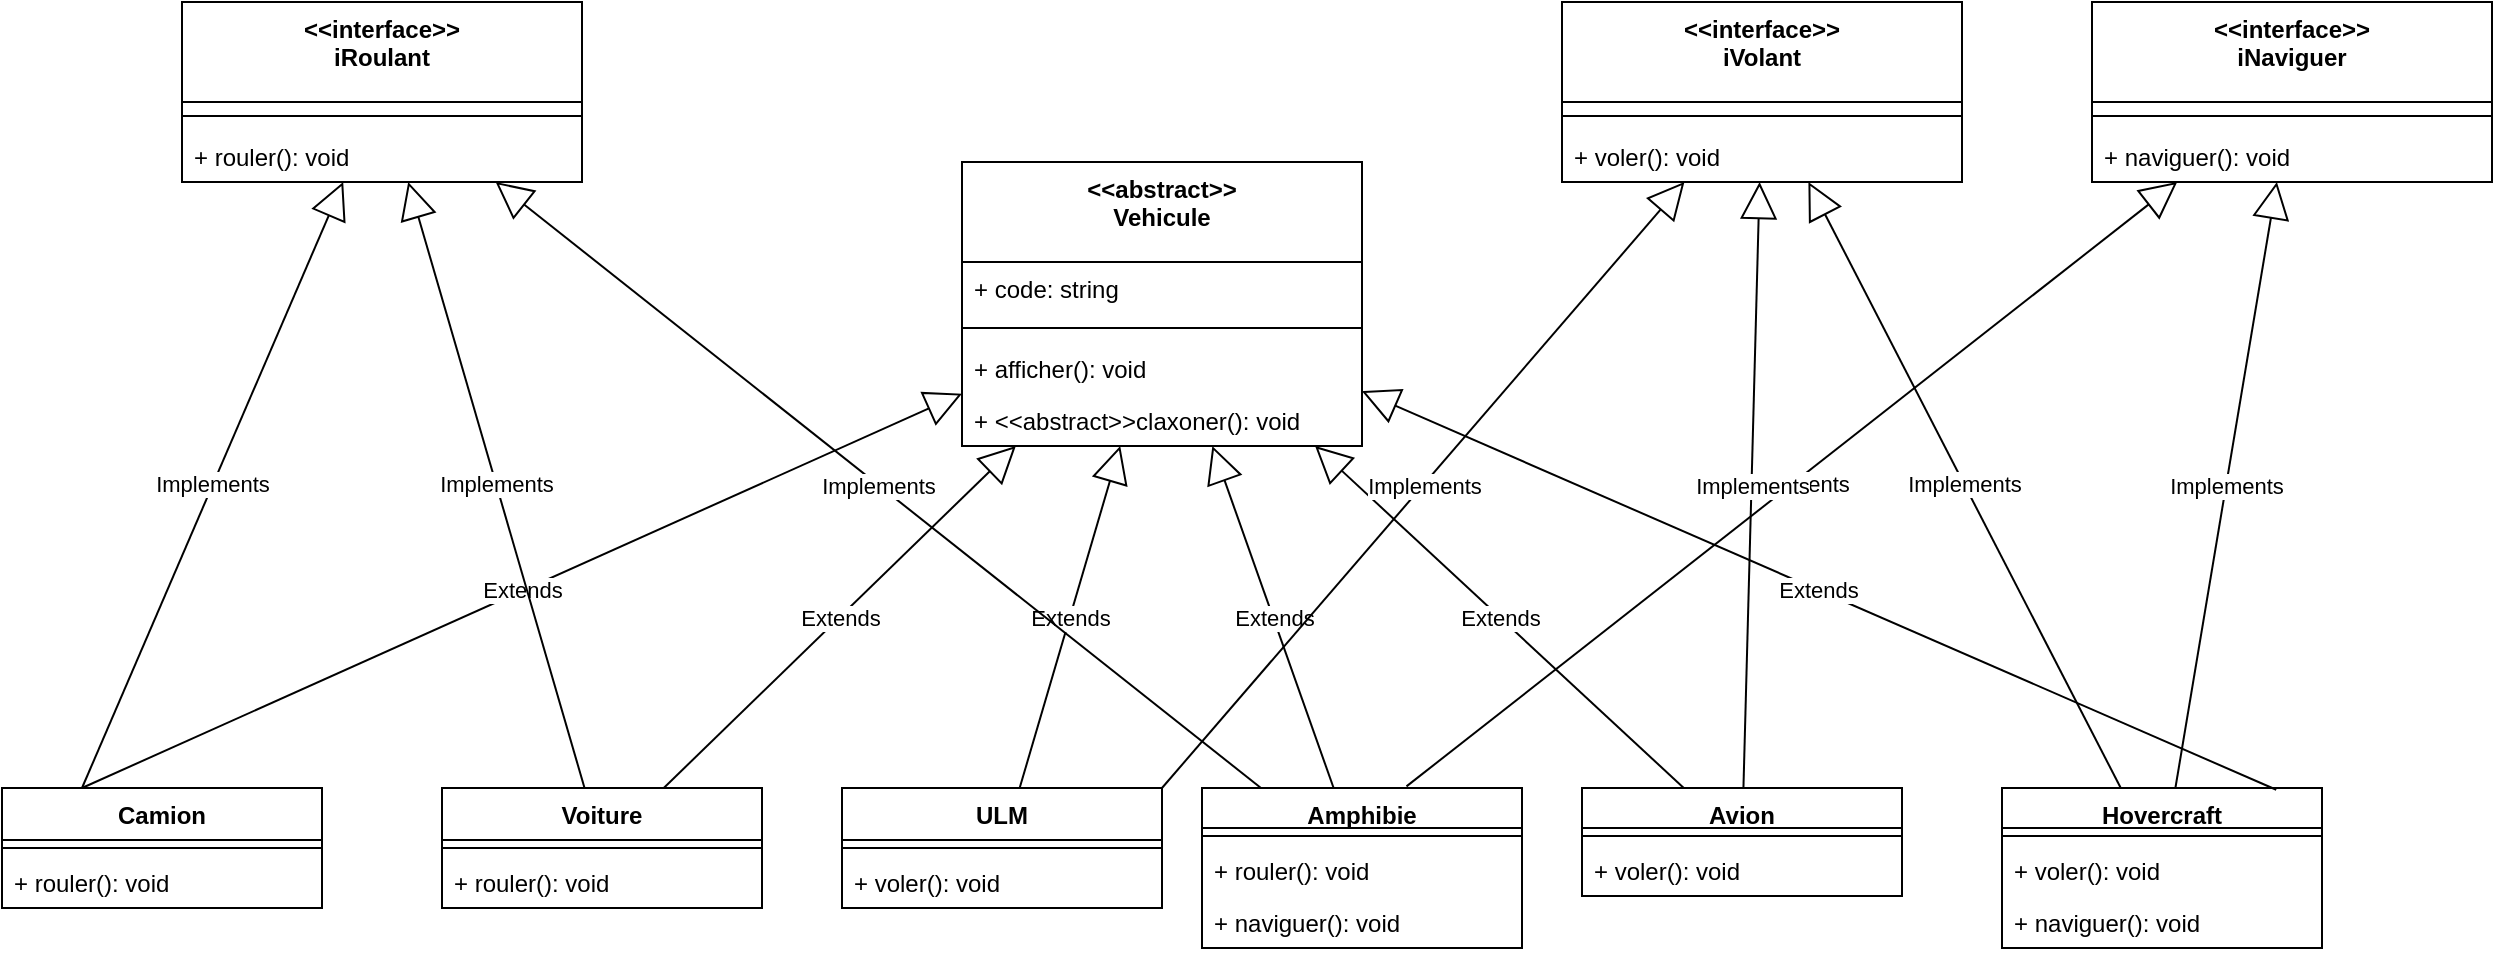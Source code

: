 <mxfile>
    <diagram id="EKDjlfb09NI6bofNRYRs" name="Page-1">
        <mxGraphModel dx="1067" dy="1539" grid="1" gridSize="10" guides="1" tooltips="1" connect="1" arrows="1" fold="1" page="1" pageScale="1" pageWidth="850" pageHeight="1100" math="0" shadow="0">
            <root>
                <mxCell id="0"/>
                <mxCell id="1" parent="0"/>
                <mxCell id="2" value="Camion" style="swimlane;fontStyle=1;align=center;verticalAlign=top;childLayout=stackLayout;horizontal=1;startSize=26;horizontalStack=0;resizeParent=1;resizeParentMax=0;resizeLast=0;collapsible=1;marginBottom=0;" vertex="1" parent="1">
                    <mxGeometry x="30" y="213" width="160" height="60" as="geometry"/>
                </mxCell>
                <mxCell id="4" value="" style="line;strokeWidth=1;fillColor=none;align=left;verticalAlign=middle;spacingTop=-1;spacingLeft=3;spacingRight=3;rotatable=0;labelPosition=right;points=[];portConstraint=eastwest;strokeColor=inherit;" vertex="1" parent="2">
                    <mxGeometry y="26" width="160" height="8" as="geometry"/>
                </mxCell>
                <mxCell id="5" value="+ rouler(): void" style="text;strokeColor=none;fillColor=none;align=left;verticalAlign=top;spacingLeft=4;spacingRight=4;overflow=hidden;rotatable=0;points=[[0,0.5],[1,0.5]];portConstraint=eastwest;" vertex="1" parent="2">
                    <mxGeometry y="34" width="160" height="26" as="geometry"/>
                </mxCell>
                <mxCell id="6" value="Voiture" style="swimlane;fontStyle=1;align=center;verticalAlign=top;childLayout=stackLayout;horizontal=1;startSize=26;horizontalStack=0;resizeParent=1;resizeParentMax=0;resizeLast=0;collapsible=1;marginBottom=0;" vertex="1" parent="1">
                    <mxGeometry x="250" y="213" width="160" height="60" as="geometry"/>
                </mxCell>
                <mxCell id="8" value="" style="line;strokeWidth=1;fillColor=none;align=left;verticalAlign=middle;spacingTop=-1;spacingLeft=3;spacingRight=3;rotatable=0;labelPosition=right;points=[];portConstraint=eastwest;strokeColor=inherit;" vertex="1" parent="6">
                    <mxGeometry y="26" width="160" height="8" as="geometry"/>
                </mxCell>
                <mxCell id="9" value="+ rouler(): void" style="text;strokeColor=none;fillColor=none;align=left;verticalAlign=top;spacingLeft=4;spacingRight=4;overflow=hidden;rotatable=0;points=[[0,0.5],[1,0.5]];portConstraint=eastwest;" vertex="1" parent="6">
                    <mxGeometry y="34" width="160" height="26" as="geometry"/>
                </mxCell>
                <mxCell id="10" value="ULM" style="swimlane;fontStyle=1;align=center;verticalAlign=top;childLayout=stackLayout;horizontal=1;startSize=26;horizontalStack=0;resizeParent=1;resizeParentMax=0;resizeLast=0;collapsible=1;marginBottom=0;" vertex="1" parent="1">
                    <mxGeometry x="450" y="213" width="160" height="60" as="geometry"/>
                </mxCell>
                <mxCell id="12" value="" style="line;strokeWidth=1;fillColor=none;align=left;verticalAlign=middle;spacingTop=-1;spacingLeft=3;spacingRight=3;rotatable=0;labelPosition=right;points=[];portConstraint=eastwest;strokeColor=inherit;" vertex="1" parent="10">
                    <mxGeometry y="26" width="160" height="8" as="geometry"/>
                </mxCell>
                <mxCell id="13" value="+ voler(): void" style="text;strokeColor=none;fillColor=none;align=left;verticalAlign=top;spacingLeft=4;spacingRight=4;overflow=hidden;rotatable=0;points=[[0,0.5],[1,0.5]];portConstraint=eastwest;" vertex="1" parent="10">
                    <mxGeometry y="34" width="160" height="26" as="geometry"/>
                </mxCell>
                <mxCell id="14" value="Avion" style="swimlane;fontStyle=1;align=center;verticalAlign=top;childLayout=stackLayout;horizontal=1;startSize=20;horizontalStack=0;resizeParent=1;resizeParentMax=0;resizeLast=0;collapsible=1;marginBottom=0;" vertex="1" parent="1">
                    <mxGeometry x="820" y="213" width="160" height="54" as="geometry"/>
                </mxCell>
                <mxCell id="16" value="" style="line;strokeWidth=1;fillColor=none;align=left;verticalAlign=middle;spacingTop=-1;spacingLeft=3;spacingRight=3;rotatable=0;labelPosition=right;points=[];portConstraint=eastwest;strokeColor=inherit;" vertex="1" parent="14">
                    <mxGeometry y="20" width="160" height="8" as="geometry"/>
                </mxCell>
                <mxCell id="17" value="+ voler(): void" style="text;strokeColor=none;fillColor=none;align=left;verticalAlign=top;spacingLeft=4;spacingRight=4;overflow=hidden;rotatable=0;points=[[0,0.5],[1,0.5]];portConstraint=eastwest;" vertex="1" parent="14">
                    <mxGeometry y="28" width="160" height="26" as="geometry"/>
                </mxCell>
                <mxCell id="18" value="Amphibie" style="swimlane;fontStyle=1;align=center;verticalAlign=top;childLayout=stackLayout;horizontal=1;startSize=20;horizontalStack=0;resizeParent=1;resizeParentMax=0;resizeLast=0;collapsible=1;marginBottom=0;" vertex="1" parent="1">
                    <mxGeometry x="630" y="213" width="160" height="80" as="geometry"/>
                </mxCell>
                <mxCell id="20" value="" style="line;strokeWidth=1;fillColor=none;align=left;verticalAlign=middle;spacingTop=-1;spacingLeft=3;spacingRight=3;rotatable=0;labelPosition=right;points=[];portConstraint=eastwest;strokeColor=inherit;" vertex="1" parent="18">
                    <mxGeometry y="20" width="160" height="8" as="geometry"/>
                </mxCell>
                <mxCell id="21" value="+ rouler(): void" style="text;strokeColor=none;fillColor=none;align=left;verticalAlign=top;spacingLeft=4;spacingRight=4;overflow=hidden;rotatable=0;points=[[0,0.5],[1,0.5]];portConstraint=eastwest;" vertex="1" parent="18">
                    <mxGeometry y="28" width="160" height="26" as="geometry"/>
                </mxCell>
                <mxCell id="22" value="+ naviguer(): void" style="text;strokeColor=none;fillColor=none;align=left;verticalAlign=top;spacingLeft=4;spacingRight=4;overflow=hidden;rotatable=0;points=[[0,0.5],[1,0.5]];portConstraint=eastwest;" vertex="1" parent="18">
                    <mxGeometry y="54" width="160" height="26" as="geometry"/>
                </mxCell>
                <mxCell id="23" value="Hovercraft" style="swimlane;fontStyle=1;align=center;verticalAlign=top;childLayout=stackLayout;horizontal=1;startSize=20;horizontalStack=0;resizeParent=1;resizeParentMax=0;resizeLast=0;collapsible=1;marginBottom=0;" vertex="1" parent="1">
                    <mxGeometry x="1030" y="213" width="160" height="80" as="geometry"/>
                </mxCell>
                <mxCell id="25" value="" style="line;strokeWidth=1;fillColor=none;align=left;verticalAlign=middle;spacingTop=-1;spacingLeft=3;spacingRight=3;rotatable=0;labelPosition=right;points=[];portConstraint=eastwest;strokeColor=inherit;" vertex="1" parent="23">
                    <mxGeometry y="20" width="160" height="8" as="geometry"/>
                </mxCell>
                <mxCell id="26" value="+ voler(): void" style="text;strokeColor=none;fillColor=none;align=left;verticalAlign=top;spacingLeft=4;spacingRight=4;overflow=hidden;rotatable=0;points=[[0,0.5],[1,0.5]];portConstraint=eastwest;" vertex="1" parent="23">
                    <mxGeometry y="28" width="160" height="26" as="geometry"/>
                </mxCell>
                <mxCell id="27" value="+ naviguer(): void" style="text;strokeColor=none;fillColor=none;align=left;verticalAlign=top;spacingLeft=4;spacingRight=4;overflow=hidden;rotatable=0;points=[[0,0.5],[1,0.5]];portConstraint=eastwest;" vertex="1" parent="23">
                    <mxGeometry y="54" width="160" height="26" as="geometry"/>
                </mxCell>
                <mxCell id="28" value="&lt;&lt;abstract&gt;&gt;&#10;Vehicule" style="swimlane;fontStyle=1;align=center;verticalAlign=top;childLayout=stackLayout;horizontal=1;startSize=50;horizontalStack=0;resizeParent=1;resizeParentMax=0;resizeLast=0;collapsible=1;marginBottom=0;" vertex="1" parent="1">
                    <mxGeometry x="510" y="-100" width="200" height="142" as="geometry"/>
                </mxCell>
                <mxCell id="29" value="+ code: string" style="text;strokeColor=none;fillColor=none;align=left;verticalAlign=top;spacingLeft=4;spacingRight=4;overflow=hidden;rotatable=0;points=[[0,0.5],[1,0.5]];portConstraint=eastwest;" vertex="1" parent="28">
                    <mxGeometry y="50" width="200" height="26" as="geometry"/>
                </mxCell>
                <mxCell id="30" value="" style="line;strokeWidth=1;fillColor=none;align=left;verticalAlign=middle;spacingTop=-1;spacingLeft=3;spacingRight=3;rotatable=0;labelPosition=right;points=[];portConstraint=eastwest;strokeColor=inherit;" vertex="1" parent="28">
                    <mxGeometry y="76" width="200" height="14" as="geometry"/>
                </mxCell>
                <mxCell id="39" value="+ afficher(): void" style="text;strokeColor=none;fillColor=none;align=left;verticalAlign=top;spacingLeft=4;spacingRight=4;overflow=hidden;rotatable=0;points=[[0,0.5],[1,0.5]];portConstraint=eastwest;" vertex="1" parent="28">
                    <mxGeometry y="90" width="200" height="26" as="geometry"/>
                </mxCell>
                <mxCell id="40" value="+ &lt;&lt;abstract&gt;&gt;claxoner(): void" style="text;strokeColor=none;fillColor=none;align=left;verticalAlign=top;spacingLeft=4;spacingRight=4;overflow=hidden;rotatable=0;points=[[0,0.5],[1,0.5]];portConstraint=eastwest;" vertex="1" parent="28">
                    <mxGeometry y="116" width="200" height="26" as="geometry"/>
                </mxCell>
                <mxCell id="33" value="Extends" style="endArrow=block;endSize=16;endFill=0;html=1;exitX=0.25;exitY=0;exitDx=0;exitDy=0;" edge="1" parent="1" source="2" target="28">
                    <mxGeometry width="160" relative="1" as="geometry">
                        <mxPoint x="220" y="180" as="sourcePoint"/>
                        <mxPoint x="380" y="180" as="targetPoint"/>
                    </mxGeometry>
                </mxCell>
                <mxCell id="34" value="Extends" style="endArrow=block;endSize=16;endFill=0;html=1;" edge="1" parent="1" source="6" target="28">
                    <mxGeometry width="160" relative="1" as="geometry">
                        <mxPoint x="140" y="220" as="sourcePoint"/>
                        <mxPoint x="560" y="90" as="targetPoint"/>
                    </mxGeometry>
                </mxCell>
                <mxCell id="35" value="Extends" style="endArrow=block;endSize=16;endFill=0;html=1;" edge="1" parent="1" source="10" target="28">
                    <mxGeometry width="160" relative="1" as="geometry">
                        <mxPoint x="394" y="220" as="sourcePoint"/>
                        <mxPoint x="570" y="100" as="targetPoint"/>
                    </mxGeometry>
                </mxCell>
                <mxCell id="36" value="Extends" style="endArrow=block;endSize=16;endFill=0;html=1;" edge="1" parent="1" source="18" target="28">
                    <mxGeometry width="160" relative="1" as="geometry">
                        <mxPoint x="525.833" y="220" as="sourcePoint"/>
                        <mxPoint x="569.167" y="100" as="targetPoint"/>
                    </mxGeometry>
                </mxCell>
                <mxCell id="37" value="Extends" style="endArrow=block;endSize=16;endFill=0;html=1;" edge="1" parent="1" source="14" target="28">
                    <mxGeometry width="160" relative="1" as="geometry">
                        <mxPoint x="658.947" y="220" as="sourcePoint"/>
                        <mxPoint x="595.789" y="100" as="targetPoint"/>
                    </mxGeometry>
                </mxCell>
                <mxCell id="38" value="Extends" style="endArrow=block;endSize=16;endFill=0;html=1;exitX=0.857;exitY=0.011;exitDx=0;exitDy=0;exitPerimeter=0;" edge="1" parent="1" source="23" target="28">
                    <mxGeometry width="160" relative="1" as="geometry">
                        <mxPoint x="808.814" y="220" as="sourcePoint"/>
                        <mxPoint x="625.763" y="100" as="targetPoint"/>
                    </mxGeometry>
                </mxCell>
                <mxCell id="41" value="&lt;&lt;interface&gt;&gt;&#10;iRoulant" style="swimlane;fontStyle=1;align=center;verticalAlign=top;childLayout=stackLayout;horizontal=1;startSize=50;horizontalStack=0;resizeParent=1;resizeParentMax=0;resizeLast=0;collapsible=1;marginBottom=0;" vertex="1" parent="1">
                    <mxGeometry x="120" y="-180" width="200" height="90" as="geometry"/>
                </mxCell>
                <mxCell id="43" value="" style="line;strokeWidth=1;fillColor=none;align=left;verticalAlign=middle;spacingTop=-1;spacingLeft=3;spacingRight=3;rotatable=0;labelPosition=right;points=[];portConstraint=eastwest;strokeColor=inherit;" vertex="1" parent="41">
                    <mxGeometry y="50" width="200" height="14" as="geometry"/>
                </mxCell>
                <mxCell id="44" value="+ rouler(): void" style="text;strokeColor=none;fillColor=none;align=left;verticalAlign=top;spacingLeft=4;spacingRight=4;overflow=hidden;rotatable=0;points=[[0,0.5],[1,0.5]];portConstraint=eastwest;" vertex="1" parent="41">
                    <mxGeometry y="64" width="200" height="26" as="geometry"/>
                </mxCell>
                <mxCell id="46" value="&lt;&lt;interface&gt;&gt;&#10;iVolant" style="swimlane;fontStyle=1;align=center;verticalAlign=top;childLayout=stackLayout;horizontal=1;startSize=50;horizontalStack=0;resizeParent=1;resizeParentMax=0;resizeLast=0;collapsible=1;marginBottom=0;" vertex="1" parent="1">
                    <mxGeometry x="810" y="-180" width="200" height="90" as="geometry"/>
                </mxCell>
                <mxCell id="47" value="" style="line;strokeWidth=1;fillColor=none;align=left;verticalAlign=middle;spacingTop=-1;spacingLeft=3;spacingRight=3;rotatable=0;labelPosition=right;points=[];portConstraint=eastwest;strokeColor=inherit;" vertex="1" parent="46">
                    <mxGeometry y="50" width="200" height="14" as="geometry"/>
                </mxCell>
                <mxCell id="48" value="+ voler(): void" style="text;strokeColor=none;fillColor=none;align=left;verticalAlign=top;spacingLeft=4;spacingRight=4;overflow=hidden;rotatable=0;points=[[0,0.5],[1,0.5]];portConstraint=eastwest;" vertex="1" parent="46">
                    <mxGeometry y="64" width="200" height="26" as="geometry"/>
                </mxCell>
                <mxCell id="49" value="&lt;&lt;interface&gt;&gt;&#10;iNaviguer" style="swimlane;fontStyle=1;align=center;verticalAlign=top;childLayout=stackLayout;horizontal=1;startSize=50;horizontalStack=0;resizeParent=1;resizeParentMax=0;resizeLast=0;collapsible=1;marginBottom=0;" vertex="1" parent="1">
                    <mxGeometry x="1075" y="-180" width="200" height="90" as="geometry"/>
                </mxCell>
                <mxCell id="50" value="" style="line;strokeWidth=1;fillColor=none;align=left;verticalAlign=middle;spacingTop=-1;spacingLeft=3;spacingRight=3;rotatable=0;labelPosition=right;points=[];portConstraint=eastwest;strokeColor=inherit;" vertex="1" parent="49">
                    <mxGeometry y="50" width="200" height="14" as="geometry"/>
                </mxCell>
                <mxCell id="51" value="+ naviguer(): void" style="text;strokeColor=none;fillColor=none;align=left;verticalAlign=top;spacingLeft=4;spacingRight=4;overflow=hidden;rotatable=0;points=[[0,0.5],[1,0.5]];portConstraint=eastwest;" vertex="1" parent="49">
                    <mxGeometry y="64" width="200" height="26" as="geometry"/>
                </mxCell>
                <mxCell id="52" value="Implements" style="endArrow=block;endSize=16;endFill=0;html=1;exitX=0.25;exitY=0;exitDx=0;exitDy=0;" edge="1" parent="1" source="2" target="41">
                    <mxGeometry width="160" relative="1" as="geometry">
                        <mxPoint x="140" y="220" as="sourcePoint"/>
                        <mxPoint x="520" y="30.792" as="targetPoint"/>
                    </mxGeometry>
                </mxCell>
                <mxCell id="53" value="Implements" style="endArrow=block;endSize=16;endFill=0;html=1;" edge="1" parent="1" source="6" target="41">
                    <mxGeometry width="160" relative="1" as="geometry">
                        <mxPoint x="370" y="210" as="sourcePoint"/>
                        <mxPoint x="260.899" y="-180" as="targetPoint"/>
                    </mxGeometry>
                </mxCell>
                <mxCell id="54" value="Implements" style="endArrow=block;endSize=16;endFill=0;html=1;exitX=1;exitY=0;exitDx=0;exitDy=0;" edge="1" parent="1" source="10" target="46">
                    <mxGeometry width="160" relative="1" as="geometry">
                        <mxPoint x="345.052" y="230" as="sourcePoint"/>
                        <mxPoint x="277.423" y="-180" as="targetPoint"/>
                    </mxGeometry>
                </mxCell>
                <mxCell id="55" value="Implements" style="endArrow=block;endSize=16;endFill=0;html=1;" edge="1" parent="1" source="18" target="41">
                    <mxGeometry width="160" relative="1" as="geometry">
                        <mxPoint x="345.052" y="230" as="sourcePoint"/>
                        <mxPoint x="277.423" y="-180" as="targetPoint"/>
                    </mxGeometry>
                </mxCell>
                <mxCell id="56" value="Implements" style="endArrow=block;endSize=16;endFill=0;html=1;exitX=0.639;exitY=-0.01;exitDx=0;exitDy=0;exitPerimeter=0;" edge="1" parent="1" source="18" target="49">
                    <mxGeometry width="160" relative="1" as="geometry">
                        <mxPoint x="646.186" y="220" as="sourcePoint"/>
                        <mxPoint x="308.041" y="-180" as="targetPoint"/>
                    </mxGeometry>
                </mxCell>
                <mxCell id="57" value="Implements" style="endArrow=block;endSize=16;endFill=0;html=1;" edge="1" parent="1" source="14" target="46">
                    <mxGeometry width="160" relative="1" as="geometry">
                        <mxPoint x="595" y="220" as="sourcePoint"/>
                        <mxPoint x="877.414" y="-170" as="targetPoint"/>
                    </mxGeometry>
                </mxCell>
                <mxCell id="58" value="Implements" style="endArrow=block;endSize=16;endFill=0;html=1;" edge="1" parent="1" source="23" target="46">
                    <mxGeometry width="160" relative="1" as="geometry">
                        <mxPoint x="853.506" y="220" as="sourcePoint"/>
                        <mxPoint x="904.156" y="-170" as="targetPoint"/>
                    </mxGeometry>
                </mxCell>
                <mxCell id="59" value="Implements" style="endArrow=block;endSize=16;endFill=0;html=1;" edge="1" parent="1" source="23" target="49">
                    <mxGeometry width="160" relative="1" as="geometry">
                        <mxPoint x="702.24" y="219.2" as="sourcePoint"/>
                        <mxPoint x="1121.522" y="-170" as="targetPoint"/>
                    </mxGeometry>
                </mxCell>
            </root>
        </mxGraphModel>
    </diagram>
</mxfile>